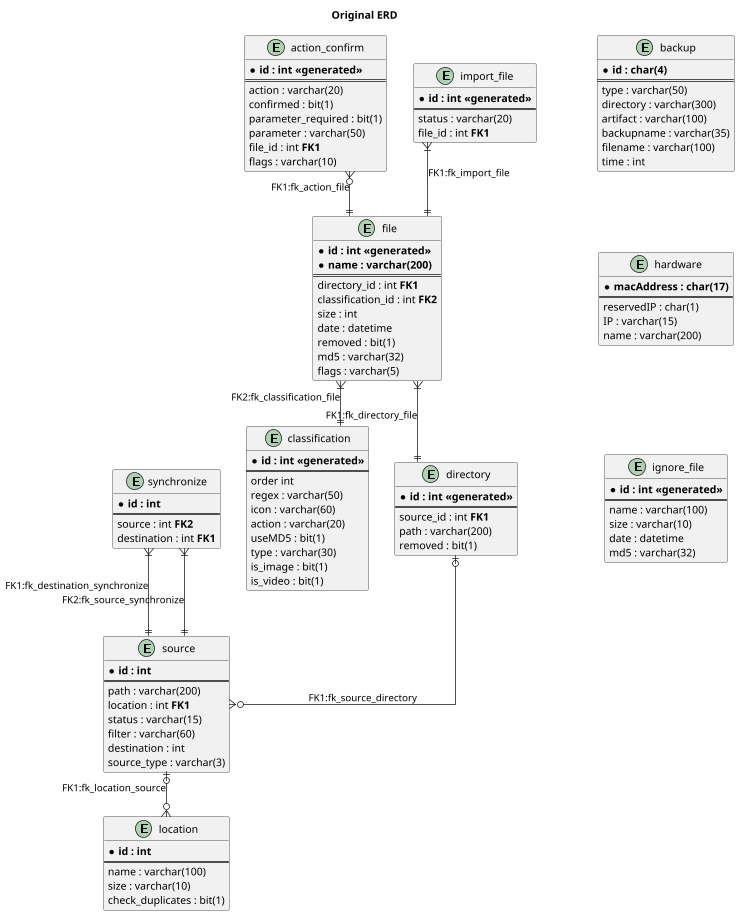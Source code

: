 @startuml
title Original ERD
skinparam linetype ortho
scale 0.75

entity action_confirm {
   * **id : int <<generated>>**
   ==
   action : varchar(20)
   confirmed : bit(1)
   parameter_required : bit(1)
   parameter : varchar(50)
   file_id : int **FK1**
   flags : varchar(10)
}

entity file {
   * **id : int <<generated>>**
   * **name : varchar(200)**
   ==
   directory_id : int **FK1**
   classification_id : int **FK2**
   size : int
   date : datetime
   removed : bit(1)
   md5 : varchar(32)
   flags : varchar(5)
}

entity directory {
  * **id : int <<generated>>**
  ==
  source_id : int **FK1**
  path : varchar(200)
  removed : bit(1)
}

entity classification {
  * **id : int <<generated>>**
  ==
  order int
  regex : varchar(50)
  icon : varchar(60)
  action : varchar(20)
  useMD5 : bit(1)
  type : varchar(30)
  is_image : bit(1)
  is_video : bit(1)
}

entity backup {
  * **id : char(4)**
  ==
  type : varchar(50)
  directory : varchar(300)
  artifact : varchar(100)
  backupname : varchar(35)
  filename : varchar(100)
  time : int
}

entity hardware {
  * **macAddress : char(17)**
  ==
  reservedIP : char(1)
  IP : varchar(15)
  name : varchar(200)
}

entity ignore_file {
  * **id : int <<generated>>**
  ==
  name : varchar(100)
  size : varchar(10)
  date : datetime
  md5 : varchar(32)
}

entity import_file {
  * **id : int <<generated>>**
  ==
  status : varchar(20)
  file_id : int **FK1**
}

entity location {
  * **id : int**
  ==
  name : varchar(100)
  size : varchar(10)
  check_duplicates : bit(1)
}

entity source {
  * **id : int**
  ==
  path : varchar(200)
  location : int **FK1**
  status : varchar(15)
  filter : varchar(60)
  destination : int
  source_type : varchar(3)
}

entity synchronize {
 * **id : int**
 ==
 source : int **FK2**
 destination : int **FK1**
}

action_confirm }o--|| file           : FK1:fk_action_file
file           }|--|| directory      : FK1:fk_directory_file
file           }|--|| classification : FK2:fk_classification_file
import_file    }|--|| file           : FK1:fk_import_file
synchronize    }|--|| source         : FK1:fk_destination_synchronize
synchronize    }|--|| source         : FK2:fk_source_synchronize
source         |o--o{ location       : FK1:fk_location_source
directory      |o--o{ source         : FK1:fk_source_directory

backup      |o-[hidden]d-o| hardware
hardware    |o-[hidden]d-o| ignore_file
synchronize |o-[hidden]r-o| classification
@enduml
